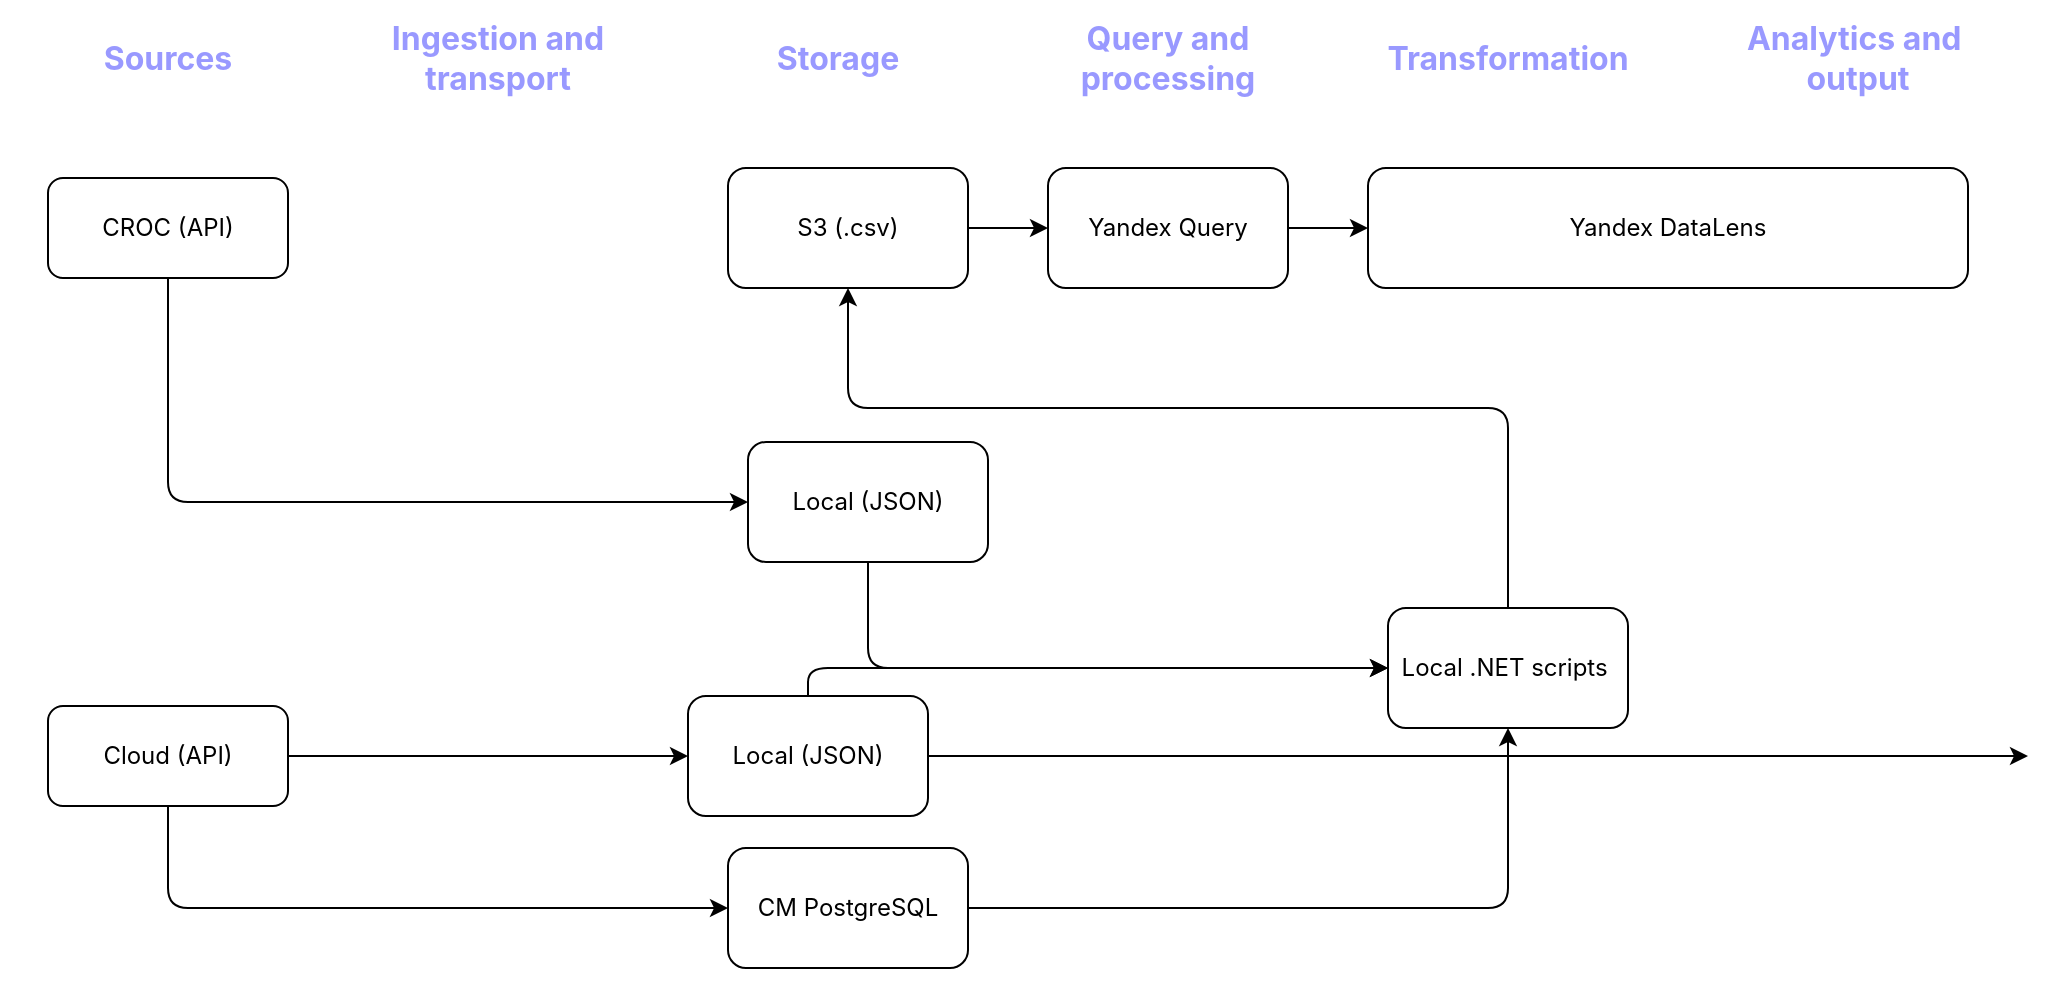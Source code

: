 <mxfile version="24.5.5" type="github">
  <diagram name="Page-1" id="4GBzzB2ue3xNTXYEmm02">
    <mxGraphModel dx="1164" dy="521" grid="1" gridSize="10" guides="1" tooltips="1" connect="1" arrows="1" fold="1" page="1" pageScale="1" pageWidth="1169" pageHeight="827" math="0" shadow="0">
      <root>
        <mxCell id="0" />
        <mxCell id="1" parent="0" />
        <mxCell id="fL6lvS7GN7arQnfJmLDX-31" value="" style="shape=table;startSize=0;container=1;collapsible=0;childLayout=tableLayout;fontSize=16;fillColor=none;strokeColor=none;swimlaneLine=1;fontFamily=inter;" vertex="1" parent="1">
          <mxGeometry x="10" y="10" width="1010" height="494" as="geometry" />
        </mxCell>
        <mxCell id="fL6lvS7GN7arQnfJmLDX-32" value="" style="shape=tableRow;horizontal=0;startSize=0;swimlaneHead=0;swimlaneBody=0;strokeColor=inherit;top=0;left=0;bottom=0;right=0;collapsible=0;dropTarget=0;fillColor=none;points=[[0,0.5],[1,0.5]];portConstraint=eastwest;fontSize=16;shadow=1;fontStyle=1" vertex="1" parent="fL6lvS7GN7arQnfJmLDX-31">
          <mxGeometry width="1010" height="50" as="geometry" />
        </mxCell>
        <mxCell id="fL6lvS7GN7arQnfJmLDX-33" value="Sources" style="shape=partialRectangle;html=1;whiteSpace=wrap;connectable=0;strokeColor=inherit;overflow=hidden;fillColor=none;top=0;left=0;bottom=0;right=0;pointerEvents=1;fontSize=16;strokeWidth=0;fontStyle=1;fontColor=#9999FF;fontFamily=inter;" vertex="1" parent="fL6lvS7GN7arQnfJmLDX-32">
          <mxGeometry width="160" height="50" as="geometry">
            <mxRectangle width="160" height="50" as="alternateBounds" />
          </mxGeometry>
        </mxCell>
        <mxCell id="fL6lvS7GN7arQnfJmLDX-34" value="Ingestion and transport" style="shape=partialRectangle;html=1;whiteSpace=wrap;connectable=0;strokeColor=inherit;overflow=hidden;fillColor=none;top=0;left=0;bottom=0;right=0;pointerEvents=1;fontSize=16;strokeWidth=0;fontStyle=1;fontColor=#9999FF;fontFamily=inter;" vertex="1" parent="fL6lvS7GN7arQnfJmLDX-32">
          <mxGeometry x="160" width="170" height="50" as="geometry">
            <mxRectangle width="170" height="50" as="alternateBounds" />
          </mxGeometry>
        </mxCell>
        <mxCell id="fL6lvS7GN7arQnfJmLDX-35" value="Storage" style="shape=partialRectangle;html=1;whiteSpace=wrap;connectable=0;strokeColor=inherit;overflow=hidden;fillColor=none;top=0;left=0;bottom=0;right=0;pointerEvents=1;fontSize=16;strokeWidth=0;fontStyle=1;fontColor=#9999FF;fontFamily=inter;" vertex="1" parent="fL6lvS7GN7arQnfJmLDX-32">
          <mxGeometry x="330" width="170" height="50" as="geometry">
            <mxRectangle width="170" height="50" as="alternateBounds" />
          </mxGeometry>
        </mxCell>
        <mxCell id="fL6lvS7GN7arQnfJmLDX-44" value="Query and processing" style="shape=partialRectangle;html=1;whiteSpace=wrap;connectable=0;strokeColor=inherit;overflow=hidden;fillColor=none;top=0;left=0;bottom=0;right=0;pointerEvents=1;fontSize=16;strokeWidth=0;fontStyle=1;fontColor=#9999FF;fontFamily=inter;" vertex="1" parent="fL6lvS7GN7arQnfJmLDX-32">
          <mxGeometry x="500" width="160" height="50" as="geometry">
            <mxRectangle width="160" height="50" as="alternateBounds" />
          </mxGeometry>
        </mxCell>
        <mxCell id="fL6lvS7GN7arQnfJmLDX-47" value="Transformation" style="shape=partialRectangle;html=1;whiteSpace=wrap;connectable=0;strokeColor=inherit;overflow=hidden;fillColor=none;top=0;left=0;bottom=0;right=0;pointerEvents=1;fontSize=16;strokeWidth=0;fontStyle=1;fontColor=#9999FF;fontFamily=inter;" vertex="1" parent="fL6lvS7GN7arQnfJmLDX-32">
          <mxGeometry x="660" width="180" height="50" as="geometry">
            <mxRectangle width="180" height="50" as="alternateBounds" />
          </mxGeometry>
        </mxCell>
        <mxCell id="fL6lvS7GN7arQnfJmLDX-50" value="Analytics and&amp;nbsp;&lt;div&gt;output&lt;/div&gt;" style="shape=partialRectangle;html=1;whiteSpace=wrap;connectable=0;strokeColor=inherit;overflow=hidden;fillColor=none;top=0;left=0;bottom=0;right=0;pointerEvents=1;fontSize=16;strokeWidth=0;fontStyle=1;fontColor=#9999FF;fontFamily=inter;" vertex="1" parent="fL6lvS7GN7arQnfJmLDX-32">
          <mxGeometry x="840" width="170" height="50" as="geometry">
            <mxRectangle width="170" height="50" as="alternateBounds" />
          </mxGeometry>
        </mxCell>
        <mxCell id="fL6lvS7GN7arQnfJmLDX-40" value="" style="shape=tableRow;horizontal=0;startSize=0;swimlaneHead=0;swimlaneBody=0;strokeColor=inherit;top=0;left=0;bottom=0;right=0;collapsible=0;dropTarget=0;fillColor=none;points=[[0,0.5],[1,0.5]];portConstraint=eastwest;fontSize=16;" vertex="1" parent="fL6lvS7GN7arQnfJmLDX-31">
          <mxGeometry y="50" width="1010" height="444" as="geometry" />
        </mxCell>
        <mxCell id="fL6lvS7GN7arQnfJmLDX-41" value="" style="shape=partialRectangle;html=1;whiteSpace=wrap;connectable=0;strokeColor=inherit;overflow=hidden;fillColor=default;top=0;left=0;bottom=0;right=0;pointerEvents=1;fontSize=16;" vertex="1" parent="fL6lvS7GN7arQnfJmLDX-40">
          <mxGeometry width="160" height="444" as="geometry">
            <mxRectangle width="160" height="444" as="alternateBounds" />
          </mxGeometry>
        </mxCell>
        <mxCell id="fL6lvS7GN7arQnfJmLDX-42" value="" style="shape=partialRectangle;html=1;whiteSpace=wrap;connectable=0;strokeColor=inherit;overflow=hidden;fillColor=default;top=0;left=0;bottom=0;right=0;pointerEvents=1;fontSize=16;" vertex="1" parent="fL6lvS7GN7arQnfJmLDX-40">
          <mxGeometry x="160" width="170" height="444" as="geometry">
            <mxRectangle width="170" height="444" as="alternateBounds" />
          </mxGeometry>
        </mxCell>
        <mxCell id="fL6lvS7GN7arQnfJmLDX-43" value="" style="shape=partialRectangle;html=1;whiteSpace=wrap;connectable=0;strokeColor=inherit;overflow=hidden;fillColor=default;top=0;left=0;bottom=0;right=0;pointerEvents=1;fontSize=16;" vertex="1" parent="fL6lvS7GN7arQnfJmLDX-40">
          <mxGeometry x="330" width="170" height="444" as="geometry">
            <mxRectangle width="170" height="444" as="alternateBounds" />
          </mxGeometry>
        </mxCell>
        <mxCell id="fL6lvS7GN7arQnfJmLDX-46" style="shape=partialRectangle;html=1;whiteSpace=wrap;connectable=0;strokeColor=inherit;overflow=hidden;fillColor=default;top=0;left=0;bottom=0;right=0;pointerEvents=1;fontSize=16;" vertex="1" parent="fL6lvS7GN7arQnfJmLDX-40">
          <mxGeometry x="500" width="160" height="444" as="geometry">
            <mxRectangle width="160" height="444" as="alternateBounds" />
          </mxGeometry>
        </mxCell>
        <mxCell id="fL6lvS7GN7arQnfJmLDX-49" style="shape=partialRectangle;html=1;whiteSpace=wrap;connectable=0;strokeColor=inherit;overflow=hidden;fillColor=default;top=0;left=0;bottom=0;right=0;pointerEvents=1;fontSize=16;" vertex="1" parent="fL6lvS7GN7arQnfJmLDX-40">
          <mxGeometry x="660" width="180" height="444" as="geometry">
            <mxRectangle width="180" height="444" as="alternateBounds" />
          </mxGeometry>
        </mxCell>
        <mxCell id="fL6lvS7GN7arQnfJmLDX-52" style="shape=partialRectangle;html=1;whiteSpace=wrap;connectable=0;strokeColor=inherit;overflow=hidden;fillColor=default;top=0;left=0;bottom=0;right=0;pointerEvents=1;fontSize=16;perimeterSpacing=0;shadow=0;" vertex="1" parent="fL6lvS7GN7arQnfJmLDX-40">
          <mxGeometry x="840" width="170" height="444" as="geometry">
            <mxRectangle width="170" height="444" as="alternateBounds" />
          </mxGeometry>
        </mxCell>
        <mxCell id="fL6lvS7GN7arQnfJmLDX-68" value="" style="whiteSpace=wrap;html=1;rounded=1;" vertex="1" parent="fL6lvS7GN7arQnfJmLDX-40">
          <mxGeometry x="1010" width="NaN" height="444" as="geometry">
            <mxRectangle width="NaN" height="444" as="alternateBounds" />
          </mxGeometry>
        </mxCell>
        <mxCell id="fL6lvS7GN7arQnfJmLDX-4" value="" style="edgeStyle=orthogonalEdgeStyle;rounded=1;orthogonalLoop=1;jettySize=auto;html=1;curved=0;" edge="1" parent="1" source="fL6lvS7GN7arQnfJmLDX-1" target="fL6lvS7GN7arQnfJmLDX-3">
          <mxGeometry relative="1" as="geometry">
            <Array as="points">
              <mxPoint x="90" y="257" />
            </Array>
            <mxPoint as="offset" />
          </mxGeometry>
        </mxCell>
        <mxCell id="fL6lvS7GN7arQnfJmLDX-1" value="CROC (&lt;span style=&quot;background-color: initial;&quot;&gt;API)&lt;/span&gt;" style="rounded=1;whiteSpace=wrap;html=1;fontFamily=inter;" vertex="1" parent="1">
          <mxGeometry x="30" y="95" width="120" height="50" as="geometry" />
        </mxCell>
        <mxCell id="fL6lvS7GN7arQnfJmLDX-6" value="" style="edgeStyle=orthogonalEdgeStyle;rounded=1;orthogonalLoop=1;jettySize=auto;html=1;curved=0;" edge="1" parent="1" source="fL6lvS7GN7arQnfJmLDX-2" target="fL6lvS7GN7arQnfJmLDX-5">
          <mxGeometry relative="1" as="geometry" />
        </mxCell>
        <mxCell id="fL6lvS7GN7arQnfJmLDX-13" value="" style="edgeStyle=orthogonalEdgeStyle;rounded=1;orthogonalLoop=1;jettySize=auto;html=1;curved=0;" edge="1" parent="1" source="fL6lvS7GN7arQnfJmLDX-2" target="fL6lvS7GN7arQnfJmLDX-12">
          <mxGeometry relative="1" as="geometry">
            <Array as="points">
              <mxPoint x="90" y="460" />
            </Array>
          </mxGeometry>
        </mxCell>
        <mxCell id="fL6lvS7GN7arQnfJmLDX-2" value="Cloud (API)" style="rounded=1;whiteSpace=wrap;html=1;fontFamily=inter;" vertex="1" parent="1">
          <mxGeometry x="30" y="359" width="120" height="50" as="geometry" />
        </mxCell>
        <mxCell id="fL6lvS7GN7arQnfJmLDX-84" style="edgeStyle=orthogonalEdgeStyle;rounded=1;orthogonalLoop=1;jettySize=auto;html=1;entryX=0;entryY=0.5;entryDx=0;entryDy=0;curved=0;" edge="1" parent="1" source="fL6lvS7GN7arQnfJmLDX-3" target="fL6lvS7GN7arQnfJmLDX-72">
          <mxGeometry relative="1" as="geometry">
            <Array as="points">
              <mxPoint x="440" y="340" />
            </Array>
          </mxGeometry>
        </mxCell>
        <mxCell id="fL6lvS7GN7arQnfJmLDX-3" value="Local (JSON)" style="whiteSpace=wrap;html=1;rounded=1;fontFamily=inter;" vertex="1" parent="1">
          <mxGeometry x="380" y="227" width="120" height="60" as="geometry" />
        </mxCell>
        <mxCell id="fL6lvS7GN7arQnfJmLDX-69" value="" style="edgeStyle=orthogonalEdgeStyle;rounded=0;orthogonalLoop=1;jettySize=auto;html=1;" edge="1" parent="1" source="fL6lvS7GN7arQnfJmLDX-5" target="fL6lvS7GN7arQnfJmLDX-68">
          <mxGeometry relative="1" as="geometry" />
        </mxCell>
        <mxCell id="fL6lvS7GN7arQnfJmLDX-81" style="edgeStyle=orthogonalEdgeStyle;rounded=1;orthogonalLoop=1;jettySize=auto;html=1;entryX=0;entryY=0.5;entryDx=0;entryDy=0;curved=0;" edge="1" parent="1" source="fL6lvS7GN7arQnfJmLDX-5" target="fL6lvS7GN7arQnfJmLDX-72">
          <mxGeometry relative="1" as="geometry">
            <Array as="points">
              <mxPoint x="410" y="340" />
            </Array>
          </mxGeometry>
        </mxCell>
        <mxCell id="fL6lvS7GN7arQnfJmLDX-5" value="Local (JSON)" style="whiteSpace=wrap;html=1;rounded=1;fontFamily=inter;" vertex="1" parent="1">
          <mxGeometry x="350" y="354" width="120" height="60" as="geometry" />
        </mxCell>
        <mxCell id="fL6lvS7GN7arQnfJmLDX-16" value="" style="edgeStyle=orthogonalEdgeStyle;rounded=0;orthogonalLoop=1;jettySize=auto;html=1;" edge="1" parent="1" source="fL6lvS7GN7arQnfJmLDX-10" target="fL6lvS7GN7arQnfJmLDX-15">
          <mxGeometry relative="1" as="geometry" />
        </mxCell>
        <mxCell id="fL6lvS7GN7arQnfJmLDX-10" value="S3 (.csv)" style="whiteSpace=wrap;html=1;rounded=1;fontFamily=inter;" vertex="1" parent="1">
          <mxGeometry x="370" y="90" width="120" height="60" as="geometry" />
        </mxCell>
        <mxCell id="fL6lvS7GN7arQnfJmLDX-76" style="edgeStyle=orthogonalEdgeStyle;rounded=1;orthogonalLoop=1;jettySize=auto;html=1;curved=0;" edge="1" parent="1" source="fL6lvS7GN7arQnfJmLDX-12" target="fL6lvS7GN7arQnfJmLDX-72">
          <mxGeometry relative="1" as="geometry">
            <mxPoint x="760" y="460" as="sourcePoint" />
            <mxPoint x="1030" y="240.0" as="targetPoint" />
            <Array as="points">
              <mxPoint x="760" y="460" />
            </Array>
          </mxGeometry>
        </mxCell>
        <mxCell id="fL6lvS7GN7arQnfJmLDX-12" value="CM PostgreSQL" style="whiteSpace=wrap;html=1;rounded=1;fontFamily=inter;" vertex="1" parent="1">
          <mxGeometry x="370" y="430" width="120" height="60" as="geometry" />
        </mxCell>
        <mxCell id="fL6lvS7GN7arQnfJmLDX-18" value="" style="edgeStyle=orthogonalEdgeStyle;rounded=0;orthogonalLoop=1;jettySize=auto;html=1;" edge="1" parent="1" source="fL6lvS7GN7arQnfJmLDX-15" target="fL6lvS7GN7arQnfJmLDX-17">
          <mxGeometry relative="1" as="geometry">
            <Array as="points">
              <mxPoint x="590" y="120" />
            </Array>
          </mxGeometry>
        </mxCell>
        <mxCell id="fL6lvS7GN7arQnfJmLDX-15" value="Yandex Query" style="whiteSpace=wrap;html=1;rounded=1;fontFamily=inter;" vertex="1" parent="1">
          <mxGeometry x="530" y="90" width="120" height="60" as="geometry" />
        </mxCell>
        <mxCell id="fL6lvS7GN7arQnfJmLDX-17" value="Yandex DataLens" style="whiteSpace=wrap;html=1;rounded=1;fontFamily=inter;" vertex="1" parent="1">
          <mxGeometry x="690" y="90" width="300" height="60" as="geometry" />
        </mxCell>
        <mxCell id="fL6lvS7GN7arQnfJmLDX-83" style="edgeStyle=orthogonalEdgeStyle;rounded=1;orthogonalLoop=1;jettySize=auto;html=1;curved=0;" edge="1" parent="1" source="fL6lvS7GN7arQnfJmLDX-72" target="fL6lvS7GN7arQnfJmLDX-10">
          <mxGeometry relative="1" as="geometry">
            <Array as="points">
              <mxPoint x="760" y="210" />
              <mxPoint x="430" y="210" />
            </Array>
          </mxGeometry>
        </mxCell>
        <mxCell id="fL6lvS7GN7arQnfJmLDX-72" value="Local .NET scripts&amp;nbsp;" style="rounded=1;whiteSpace=wrap;html=1;fontFamily=inter;" vertex="1" parent="1">
          <mxGeometry x="700" y="310" width="120" height="60" as="geometry" />
        </mxCell>
      </root>
    </mxGraphModel>
  </diagram>
</mxfile>
